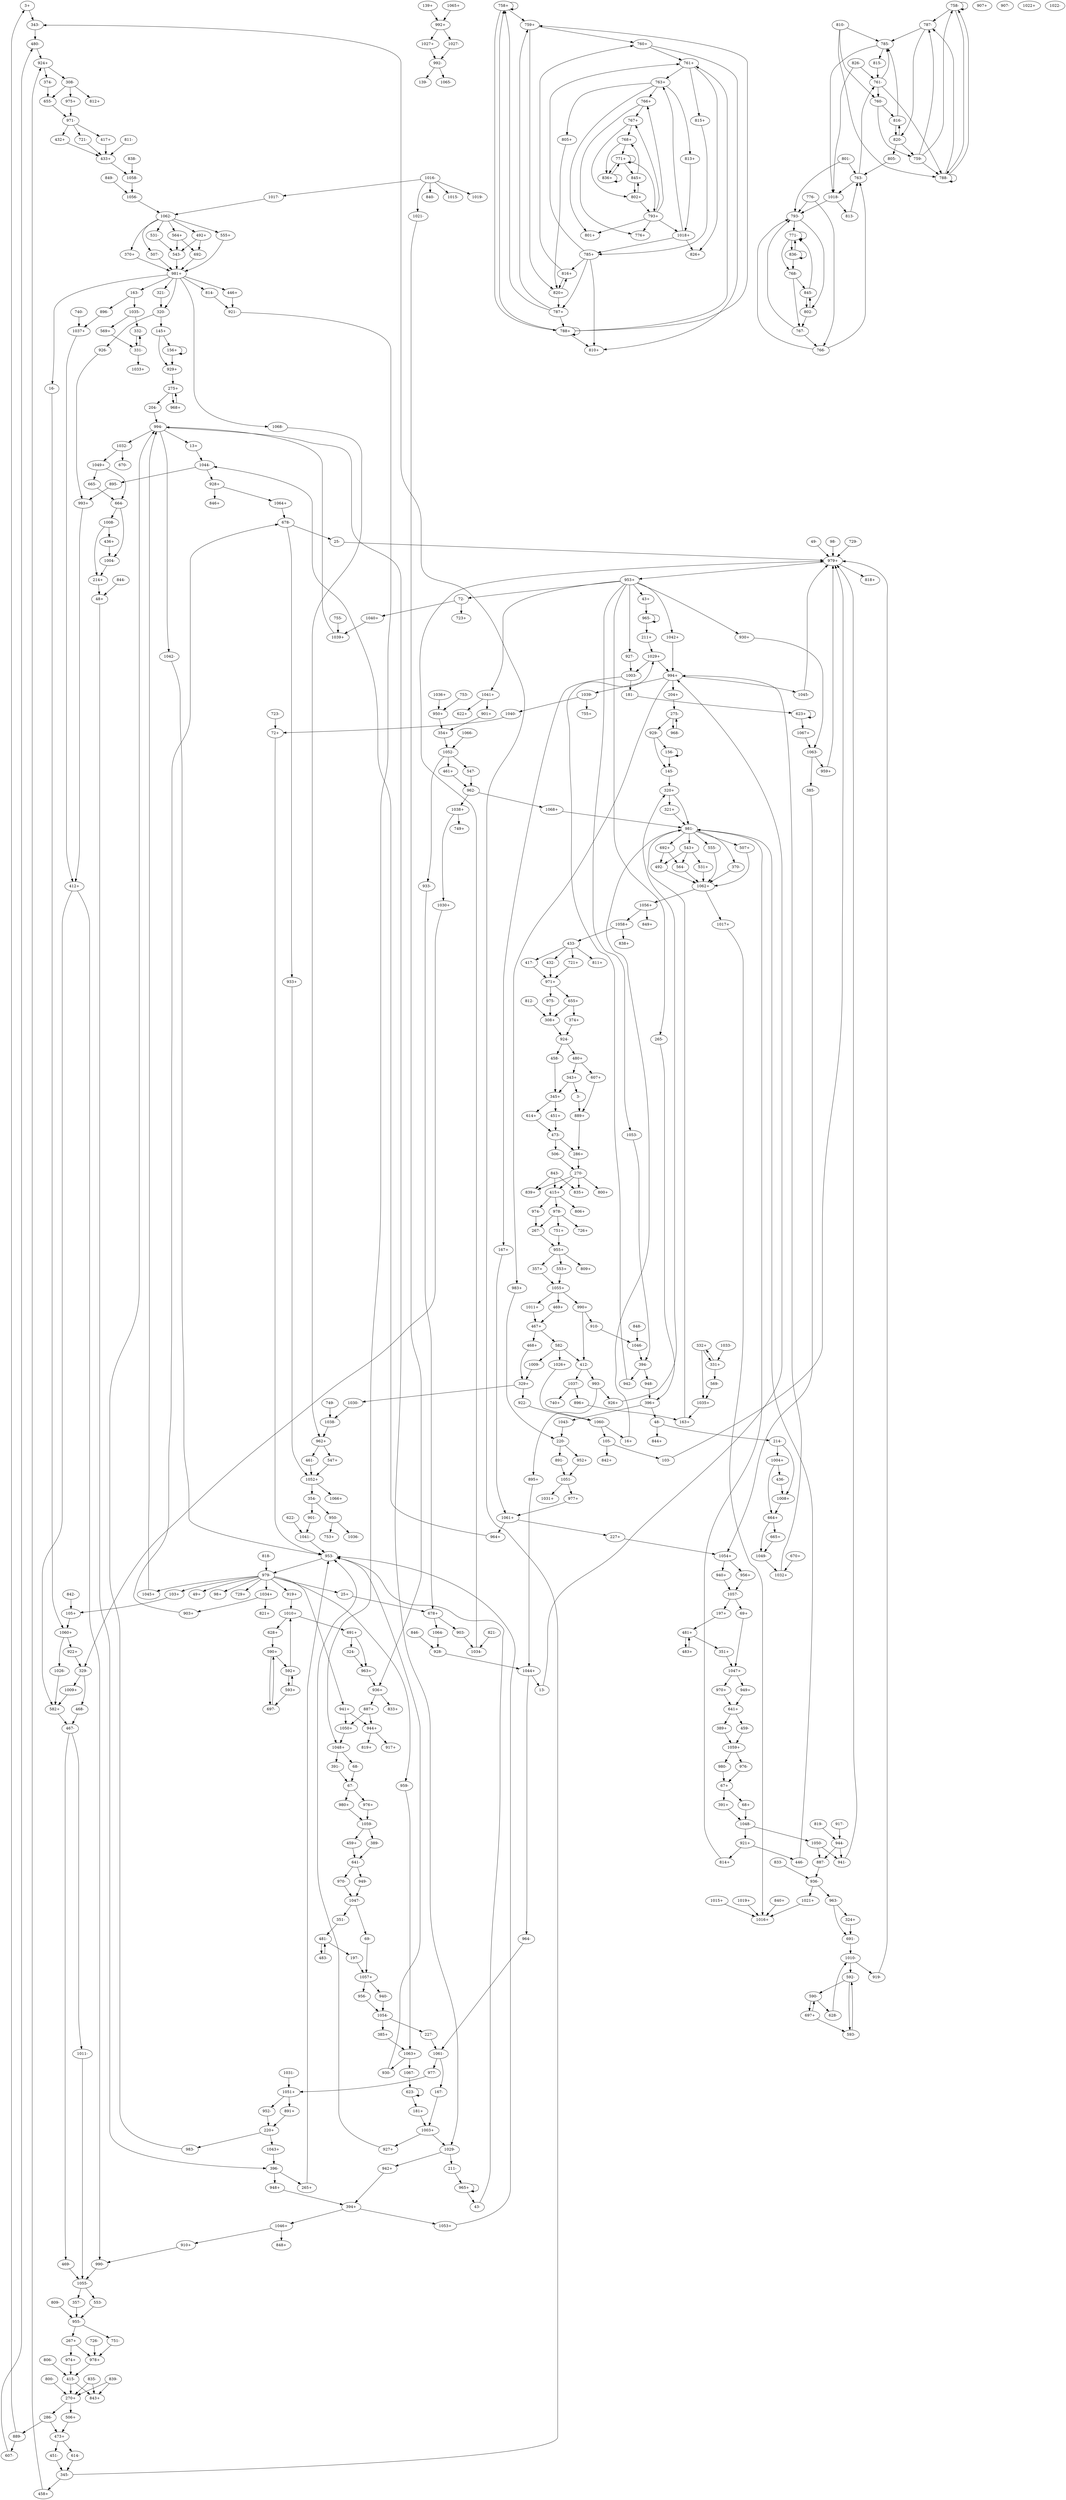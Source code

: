 digraph adj {
graph [k=96]
edge [d=-95]
"3+" [l=181 C=6582]
"3-" [l=181 C=6582]
"13+" [l=51885 C=1941957]
"13-" [l=51885 C=1941957]
"16+" [l=4302 C=156636]
"16-" [l=4302 C=156636]
"25+" [l=47118 C=1579878]
"25-" [l=47118 C=1579878]
"43+" [l=90139 C=2607704]
"43-" [l=90139 C=2607704]
"48+" [l=53007 C=1890434]
"48-" [l=53007 C=1890434]
"49+" [l=26106 C=725198]
"49-" [l=26106 C=725198]
"67+" [l=132 C=2029]
"67-" [l=132 C=2029]
"68+" [l=528 C=12678]
"68-" [l=528 C=12678]
"69+" [l=11473 C=367292]
"69-" [l=11473 C=367292]
"72+" [l=38166 C=1432157]
"72-" [l=38166 C=1432157]
"98+" [l=48884 C=1370904]
"98-" [l=48884 C=1370904]
"103+" [l=34471 C=1302211]
"103-" [l=34471 C=1302211]
"105+" [l=1276 C=47865]
"105-" [l=1276 C=47865]
"139+" [l=9150 C=265242]
"139-" [l=9150 C=265242]
"145+" [l=22200 C=797857]
"145-" [l=22200 C=797857]
"156+" [l=1881 C=69183]
"156-" [l=1881 C=69183]
"163+" [l=350 C=19165]
"163-" [l=350 C=19165]
"167+" [l=44864 C=1351665]
"167-" [l=44864 C=1351665]
"181+" [l=41532 C=1381633]
"181-" [l=41532 C=1381633]
"197+" [l=9313 C=336927]
"197-" [l=9313 C=336927]
"204+" [l=14202 C=515195]
"204-" [l=14202 C=515195]
"211+" [l=39254 C=1178332]
"211-" [l=39254 C=1178332]
"214+" [l=2477 C=88448]
"214-" [l=2477 C=88448]
"220+" [l=165 C=3054]
"220-" [l=165 C=3054]
"227+" [l=2241 C=72974]
"227-" [l=2241 C=72974]
"265+" [l=2547 C=73373]
"265-" [l=2547 C=73373]
"267+" [l=168 C=18447]
"267-" [l=168 C=18447]
"270+" [l=286 C=46417]
"270-" [l=286 C=46417]
"275+" [l=131 C=3286]
"275-" [l=131 C=3286]
"286+" [l=134 C=7956]
"286-" [l=134 C=7956]
"308+" [l=156 C=14797]
"308-" [l=156 C=14797]
"320+" [l=143 C=3873]
"320-" [l=143 C=3873]
"321+" [l=307 C=9457]
"321-" [l=307 C=9457]
"324+" [l=392 C=5524]
"324-" [l=392 C=5524]
"329+" [l=107 C=1008]
"329-" [l=107 C=1008]
"331+" [l=155 C=3597]
"331-" [l=155 C=3597]
"332+" [l=250 C=4123]
"332-" [l=250 C=4123]
"343+" [l=195 C=11540]
"343-" [l=195 C=11540]
"345+" [l=239 C=14249]
"345-" [l=239 C=14249]
"351+" [l=5063 C=164733]
"351-" [l=5063 C=164733]
"354+" [l=212 C=8327]
"354-" [l=212 C=8327]
"357+" [l=191 C=23078]
"357-" [l=191 C=23078]
"370+" [l=246 C=5458]
"370-" [l=246 C=5458]
"374+" [l=303 C=5979]
"374-" [l=303 C=5979]
"385+" [l=2644 C=95093]
"385-" [l=2644 C=95093]
"389+" [l=1997 C=56787]
"389-" [l=1997 C=56787]
"391+" [l=477 C=11357]
"391-" [l=477 C=11357]
"394+" [l=308 C=17439]
"394-" [l=308 C=17439]
"396+" [l=284 C=10398]
"396-" [l=284 C=10398]
"412+" [l=145 C=5036]
"412-" [l=145 C=5036]
"415+" [l=219 C=26354]
"415-" [l=219 C=26354]
"417+" [l=202 C=12619]
"417-" [l=202 C=12619]
"432+" [l=191 C=15404]
"432-" [l=191 C=15404]
"433+" [l=176 C=18499]
"433-" [l=176 C=18499]
"436+" [l=246 C=4919]
"436-" [l=246 C=4919]
"446+" [l=191 C=3356]
"446-" [l=191 C=3356]
"451+" [l=280 C=15746]
"451-" [l=280 C=15746]
"458+" [l=342 C=19893]
"458-" [l=342 C=19893]
"459+" [l=1106 C=33281]
"459-" [l=1106 C=33281]
"461+" [l=191 C=3633]
"461-" [l=191 C=3633]
"467+" [l=152 C=9434]
"467-" [l=152 C=9434]
"468+" [l=281 C=5423]
"468-" [l=281 C=5423]
"469+" [l=191 C=14976]
"469-" [l=191 C=14976]
"473+" [l=131 C=3670]
"473-" [l=131 C=3670]
"480+" [l=231 C=25288]
"480-" [l=231 C=25288]
"481+" [l=193 C=5979]
"481-" [l=193 C=5979]
"483+" [l=183 C=1663]
"483-" [l=183 C=1663]
"492+" [l=164 C=4140]
"492-" [l=164 C=4140]
"506+" [l=195 C=3450]
"506-" [l=195 C=3450]
"507+" [l=344 C=11052]
"507-" [l=344 C=11052]
"531+" [l=190 C=4564]
"531-" [l=190 C=4564]
"543+" [l=176 C=5880]
"543-" [l=176 C=5880]
"547+" [l=191 C=2925]
"547-" [l=191 C=2925]
"553+" [l=191 C=9307]
"553-" [l=191 C=9307]
"555+" [l=326 C=16359]
"555-" [l=326 C=16359]
"564+" [l=176 C=3706]
"564-" [l=176 C=3706]
"569+" [l=256 C=5231]
"569-" [l=256 C=5231]
"582+" [l=161 C=10417]
"582-" [l=161 C=10417]
"590+" [l=103 C=252]
"590-" [l=103 C=252]
"592+" [l=104 C=248]
"592-" [l=104 C=248]
"593+" [l=260 C=2097]
"593-" [l=260 C=2097]
"607+" [l=281 C=14872]
"607-" [l=281 C=14872]
"614+" [l=278 C=6239]
"614-" [l=278 C=6239]
"622+" [l=131 C=142]
"622-" [l=131 C=142]
"623+" [l=203 C=6124]
"623-" [l=203 C=6124]
"628+" [l=189 C=1444]
"628-" [l=189 C=1444]
"641+" [l=152 C=2571]
"641-" [l=152 C=2571]
"655+" [l=189 C=6437]
"655-" [l=189 C=6437]
"664+" [l=98 C=110]
"664-" [l=98 C=110]
"665+" [l=246 C=3969]
"665-" [l=246 C=3969]
"670+" [l=163 C=248]
"670-" [l=163 C=248]
"678+" [l=137 C=2319]
"678-" [l=137 C=2319]
"691+" [l=216 C=2535]
"691-" [l=216 C=2535]
"692+" [l=176 C=667]
"692-" [l=176 C=667]
"697+" [l=260 C=2690]
"697-" [l=260 C=2690]
"721+" [l=191 C=288]
"721-" [l=191 C=288]
"723+" [l=155 C=409]
"723-" [l=155 C=409]
"726+" [l=125 C=143]
"726-" [l=125 C=143]
"729+" [l=117 C=53]
"729-" [l=117 C=53]
"740+" [l=126 C=65]
"740-" [l=126 C=65]
"749+" [l=196 C=376]
"749-" [l=196 C=376]
"751+" [l=191 C=545]
"751-" [l=191 C=545]
"753+" [l=147 C=178]
"753-" [l=147 C=178]
"755+" [l=128 C=135]
"755-" [l=128 C=135]
"758+" [l=96 C=255]
"758-" [l=96 C=255]
"759+" [l=96 C=255]
"759-" [l=96 C=255]
"760+" [l=96 C=255]
"760-" [l=96 C=255]
"761+" [l=96 C=255]
"761-" [l=96 C=255]
"763+" [l=96 C=255]
"763-" [l=96 C=255]
"766+" [l=98 C=765]
"766-" [l=98 C=765]
"767+" [l=98 C=765]
"767-" [l=98 C=765]
"768+" [l=102 C=1697]
"768-" [l=102 C=1697]
"771+" [l=99 C=840]
"771-" [l=99 C=840]
"776+" [l=139 C=238]
"776-" [l=139 C=238]
"785+" [l=96 C=155]
"785-" [l=96 C=155]
"787+" [l=96 C=173]
"787-" [l=96 C=173]
"788+" [l=189 C=4005]
"788-" [l=189 C=4005]
"793+" [l=98 C=436]
"793-" [l=98 C=436]
"800+" [l=117 C=88]
"800-" [l=117 C=88]
"801+" [l=134 C=252]
"801-" [l=134 C=252]
"802+" [l=175 C=304]
"802-" [l=175 C=304]
"805+" [l=162 C=370]
"805-" [l=162 C=370]
"806+" [l=133 C=98]
"806-" [l=133 C=98]
"809+" [l=124 C=74]
"809-" [l=124 C=74]
"810+" [l=142 C=3016]
"810-" [l=142 C=3016]
"811+" [l=128 C=102]
"811-" [l=128 C=102]
"812+" [l=102 C=15]
"812-" [l=102 C=15]
"813+" [l=182 C=390]
"813-" [l=182 C=390]
"814+" [l=191 C=365]
"814-" [l=191 C=365]
"815+" [l=188 C=576]
"815-" [l=188 C=576]
"816+" [l=96 C=3]
"816-" [l=96 C=3]
"818+" [l=114 C=51]
"818-" [l=114 C=51]
"819+" [l=157 C=173]
"819-" [l=157 C=173]
"820+" [l=150 C=173]
"820-" [l=150 C=173]
"821+" [l=187 C=440]
"821-" [l=187 C=440]
"826+" [l=155 C=340]
"826-" [l=155 C=340]
"833+" [l=110 C=34]
"833-" [l=110 C=34]
"835+" [l=128 C=103]
"835-" [l=128 C=103]
"836+" [l=113 C=40]
"836-" [l=113 C=40]
"838+" [l=120 C=90]
"838-" [l=120 C=90]
"839+" [l=119 C=78]
"839-" [l=119 C=78]
"840+" [l=111 C=364]
"840-" [l=111 C=364]
"842+" [l=122 C=64]
"842-" [l=122 C=64]
"843+" [l=106 C=34]
"843-" [l=106 C=34]
"844+" [l=123 C=70]
"844-" [l=123 C=70]
"845+" [l=111 C=38]
"845-" [l=111 C=38]
"846+" [l=103 C=18]
"846-" [l=103 C=18]
"848+" [l=140 C=119]
"848-" [l=140 C=119]
"849+" [l=118 C=57]
"849-" [l=118 C=57]
"887+" [l=209376 C=5742170]
"887-" [l=209376 C=5742170]
"889+" [l=287 C=29551]
"889-" [l=287 C=29551]
"891+" [l=21865 C=678735]
"891-" [l=21865 C=678735]
"895+" [l=81373 C=3058103]
"895-" [l=81373 C=3058103]
"896+" [l=105784 C=3978132]
"896-" [l=105784 C=3978132]
"901+" [l=31616 C=1201541]
"901-" [l=31616 C=1201541]
"903+" [l=20063 C=649116]
"903-" [l=20063 C=649116]
"907+" [l=120053 C=3344930]
"907-" [l=120053 C=3344930]
"910+" [l=29707 C=1011045]
"910-" [l=29707 C=1011045]
"917+" [l=54482 C=1458802]
"917-" [l=54482 C=1458802]
"919+" [l=61723 C=1713480]
"919-" [l=61723 C=1713480]
"921+" [l=21184 C=735067]
"921-" [l=21184 C=735067]
"922+" [l=26212 C=1002168]
"922-" [l=26212 C=1002168]
"924+" [l=426 C=81643]
"924-" [l=426 C=81643]
"926+" [l=90544 C=3370799]
"926-" [l=90544 C=3370799]
"927+" [l=9439 C=314995]
"927-" [l=9439 C=314995]
"928+" [l=51601 C=1632412]
"928-" [l=51601 C=1632412]
"929+" [l=17453 C=653815]
"929-" [l=17453 C=653815]
"930+" [l=22324 C=645723]
"930-" [l=22324 C=645723]
"933+" [l=11537 C=363442]
"933-" [l=11537 C=363442]
"936+" [l=66736 C=1841448]
"936-" [l=66736 C=1841448]
"940+" [l=6282 C=233328]
"940-" [l=6282 C=233328]
"941+" [l=22845 C=676824]
"941-" [l=22845 C=676824]
"942+" [l=58615 C=2340307]
"942-" [l=58615 C=2340307]
"944+" [l=36009 C=960657]
"944-" [l=36009 C=960657]
"948+" [l=3053 C=101752]
"948-" [l=3053 C=101752]
"949+" [l=4786 C=170612]
"949-" [l=4786 C=170612]
"950+" [l=50197 C=1887848]
"950-" [l=50197 C=1887848]
"952+" [l=3227 C=102880]
"952-" [l=3227 C=102880]
"953+" [l=356 C=63150]
"953-" [l=356 C=63150]
"955+" [l=471 C=93290]
"955-" [l=471 C=93290]
"956+" [l=7657 C=247441]
"956-" [l=7657 C=247441]
"959+" [l=82230 C=2392414]
"959-" [l=82230 C=2392414]
"962+" [l=883 C=62946]
"962-" [l=883 C=62946]
"963+" [l=2421 C=68383]
"963-" [l=2421 C=68383]
"964+" [l=4215 C=127437]
"964-" [l=4215 C=127437]
"965+" [l=436 C=19689]
"965-" [l=436 C=19689]
"968+" [l=1264 C=46308]
"968-" [l=1264 C=46308]
"970+" [l=4863 C=145925]
"970-" [l=4863 C=145925]
"971+" [l=523 C=106873]
"971-" [l=523 C=106873]
"974+" [l=325 C=11529]
"974-" [l=325 C=11529]
"975+" [l=192 C=19619]
"975-" [l=192 C=19619]
"976+" [l=1277 C=37469]
"976-" [l=1277 C=37469]
"977+" [l=2973 C=93593]
"977-" [l=2973 C=93593]
"978+" [l=273 C=40595]
"978-" [l=273 C=40595]
"979+" [l=389 C=70652]
"979-" [l=389 C=70652]
"980+" [l=1374 C=45594]
"980-" [l=1374 C=45594]
"981+" [l=131 C=8342]
"981-" [l=131 C=8342]
"983+" [l=48657 C=1526556]
"983-" [l=48657 C=1526556]
"990+" [l=333 C=15900]
"990-" [l=333 C=15900]
"992+" [l=151 C=3997]
"992-" [l=151 C=3997]
"993+" [l=206 C=4867]
"993-" [l=206 C=4867]
"994+" [l=177 C=11391]
"994-" [l=177 C=11391]
"1003+" [l=173 C=7638]
"1003-" [l=173 C=7638]
"1004+" [l=218 C=4437]
"1004-" [l=218 C=4437]
"1008+" [l=214 C=4093]
"1008-" [l=214 C=4093]
"1009+" [l=217 C=4814]
"1009-" [l=217 C=4814]
"1010+" [l=140 C=2260]
"1010-" [l=140 C=2260]
"1011+" [l=191 C=5213]
"1011-" [l=191 C=5213]
"1015+" [l=152 C=762]
"1015-" [l=152 C=762]
"1016+" [l=125 C=7164]
"1016-" [l=125 C=7164]
"1017+" [l=188 C=676]
"1017-" [l=188 C=676]
"1018+" [l=98 C=430]
"1018-" [l=98 C=430]
"1019+" [l=113 C=800]
"1019-" [l=113 C=800]
"1021+" [l=189 C=821]
"1021-" [l=189 C=821]
"1022+" [l=126 C=7242]
"1022-" [l=126 C=7242]
"1026+" [l=32888 C=1232959]
"1026-" [l=32888 C=1232959]
"1027+" [l=1931 C=58075]
"1027-" [l=1931 C=58075]
"1029+" [l=113 C=2491]
"1029-" [l=113 C=2491]
"1030+" [l=75766 C=2712394]
"1030-" [l=75766 C=2712394]
"1031+" [l=16766 C=514697]
"1031-" [l=16766 C=514697]
"1032+" [l=268273 C=9739814]
"1032-" [l=268273 C=9739814]
"1033+" [l=172481 C=6435395]
"1033-" [l=172481 C=6435395]
"1034+" [l=126511 C=4169438]
"1034-" [l=126511 C=4169438]
"1035+" [l=192717 C=7190025]
"1035-" [l=192717 C=7190025]
"1036+" [l=101714 C=3778558]
"1036-" [l=101714 C=3778558]
"1037+" [l=43734 C=1633226]
"1037-" [l=43734 C=1633226]
"1038+" [l=146791 C=5354006]
"1038-" [l=146791 C=5354006]
"1039+" [l=61726 C=2337519]
"1039-" [l=61726 C=2337519]
"1040+" [l=225065 C=8476738]
"1040-" [l=225065 C=8476738]
"1041+" [l=22798 C=835553]
"1041-" [l=22798 C=835553]
"1042+" [l=75544 C=2379474]
"1042-" [l=75544 C=2379474]
"1043+" [l=37348 C=1111486]
"1043-" [l=37348 C=1111486]
"1044+" [l=6142 C=420109]
"1044-" [l=6142 C=420109]
"1045+" [l=147541 C=5443491]
"1045-" [l=147541 C=5443491]
"1046+" [l=46234 C=1606563]
"1046-" [l=46234 C=1606563]
"1047+" [l=1649 C=83701]
"1047-" [l=1649 C=83701]
"1048+" [l=4635 C=265234]
"1048-" [l=4635 C=265234]
"1049+" [l=75517 C=2719051]
"1049-" [l=75517 C=2719051]
"1050+" [l=51540 C=1563946]
"1050-" [l=51540 C=1563946]
"1051+" [l=635 C=28932]
"1051-" [l=635 C=28932]
"1052+" [l=2039 C=196555]
"1052-" [l=2039 C=196555]
"1053+" [l=303326 C=10360232]
"1053-" [l=303326 C=10360232]
"1054+" [l=2241 C=131726]
"1054-" [l=2241 C=131726]
"1055+" [l=366 C=65473]
"1055-" [l=366 C=65473]
"1056+" [l=810 C=176459]
"1056-" [l=810 C=176459]
"1057+" [l=814 C=43363]
"1057-" [l=814 C=43363]
"1058+" [l=603 C=122781]
"1058-" [l=603 C=122781]
"1059+" [l=2563 C=146500]
"1059-" [l=2563 C=146500]
"1060+" [l=1163 C=59826]
"1060-" [l=1163 C=59826]
"1061+" [l=485 C=21384]
"1061-" [l=485 C=21384]
"1062+" [l=386 C=69312]
"1062-" [l=386 C=69312]
"1063+" [l=343 C=11938]
"1063-" [l=343 C=11938]
"1064+" [l=127172 C=4171616]
"1064-" [l=127172 C=4171616]
"1065+" [l=191761 C=5885626]
"1065-" [l=191761 C=5885626]
"1066+" [l=73833 C=2393604]
"1066-" [l=73833 C=2393604]
"1067+" [l=101739 C=3414872]
"1067-" [l=101739 C=3414872]
"1068+" [l=45253 C=1724496]
"1068-" [l=45253 C=1724496]
"3+" -> "343-"
"3-" -> "889+"
"13+" -> "1044-"
"13-" -> "994+" [d=-76]
"16+" -> "981-" [d=-87]
"16-" -> "1060+"
"25+" -> "678+"
"25-" -> "979+" [d=-30]
"43+" -> "965-"
"43-" -> "953-" [d=-92]
"48+" -> "396-"
"48-" -> "214-"
"48-" -> "844+"
"49-" -> "979+" [d=-30]
"67+" -> "68+"
"67+" -> "391+"
"67-" -> "976+"
"67-" -> "980+"
"68+" -> "1048-"
"68-" -> "67-"
"69+" -> "1047+"
"69-" -> "1057+"
"72+" -> "953-" [d=-91]
"72-" -> "723+"
"72-" -> "1040+"
"98-" -> "979+" [d=-30]
"103+" -> "105+"
"103-" -> "979+" [d=-31]
"105+" -> "1060+"
"105-" -> "103-"
"105-" -> "842+"
"139+" -> "992+"
"145+" -> "156+"
"145+" -> "929+"
"145-" -> "320+"
"156+" -> "156+"
"156+" -> "929+"
"156-" -> "145-"
"156-" -> "156-"
"163+" -> "981-" [d=-89]
"163-" -> "896-"
"163-" -> "1035-"
"167+" -> "1061+"
"167-" -> "1003+"
"181+" -> "1003+"
"181-" -> "623+"
"197+" -> "481+"
"197-" -> "1057+"
"204+" -> "275-"
"204-" -> "994-" [d=-93]
"211+" -> "1029+"
"211-" -> "965+"
"214+" -> "48+"
"214-" -> "1004+"
"214-" -> "1008+" [d=-91]
"220+" -> "983-"
"220+" -> "1043+"
"220-" -> "891-"
"220-" -> "952+"
"227+" -> "1054+"
"227-" -> "1061-"
"265+" -> "953-" [d=-91]
"265-" -> "396+"
"267+" -> "974+"
"267+" -> "978+" [d=-72]
"267-" -> "955+"
"270+" -> "286-"
"270+" -> "506+"
"270-" -> "800+"
"270-" -> "415+" [d=-93]
"270-" -> "835+" [d=-93]
"270-" -> "839+" [d=-93]
"275+" -> "204-"
"275+" -> "968+"
"275-" -> "929-"
"275-" -> "968-"
"286+" -> "270-"
"286-" -> "889-"
"286-" -> "473+" [d=-34]
"308+" -> "924-"
"308-" -> "812+"
"308-" -> "975+" [d=-52]
"308-" -> "655-" [d=-49]
"320+" -> "321+"
"320+" -> "981-" [d=-18]
"320-" -> "145+"
"320-" -> "926-"
"321+" -> "981-" [d=-93]
"321-" -> "320-"
"324+" -> "691-"
"324-" -> "963+"
"329+" -> "922-"
"329+" -> "1030-"
"329-" -> "468-"
"329-" -> "1009+"
"331+" -> "332+"
"331+" -> "569-"
"331-" -> "332-" [d=-78]
"331-" -> "1033+"
"332+" -> "331+" [d=-78]
"332+" -> "1035+" [d=-89]
"332-" -> "331-"
"343+" -> "3-"
"343+" -> "345+" [d=-82]
"343-" -> "480-"
"345+" -> "451+"
"345+" -> "614+"
"345-" -> "458+"
"345-" -> "343-" [d=-82]
"351+" -> "1047+"
"351-" -> "481-"
"354+" -> "1052-"
"354-" -> "901-"
"354-" -> "950-"
"357+" -> "1055+"
"357-" -> "955-" [d=-94]
"370+" -> "981+" [d=-92]
"370-" -> "1062+" [d=-93]
"374+" -> "924-"
"374-" -> "655-"
"385+" -> "1063+"
"385-" -> "1054+"
"389+" -> "1059+"
"389-" -> "641-"
"391+" -> "1048-"
"391-" -> "67-"
"394+" -> "1046+"
"394+" -> "1053+"
"394-" -> "942-"
"394-" -> "948-"
"396+" -> "48-"
"396+" -> "1043-"
"396-" -> "265+"
"396-" -> "948+"
"412+" -> "990-" [d=-45]
"412+" -> "582+" [d=-45]
"412-" -> "993-"
"412-" -> "1037-"
"415+" -> "974-"
"415+" -> "806+" [d=-66]
"415+" -> "978-" [d=-66]
"415-" -> "843+"
"415-" -> "270+" [d=-93]
"417+" -> "433+" [d=-36]
"417-" -> "971+"
"432+" -> "433+" [d=-18]
"432-" -> "971+" [d=-18]
"433+" -> "1058-"
"433-" -> "811+"
"433-" -> "417-" [d=-36]
"433-" -> "432-" [d=-18]
"433-" -> "721+" [d=-18]
"436+" -> "1004-"
"436-" -> "1008+"
"446+" -> "921-"
"446-" -> "981-" [d=-81]
"451+" -> "473-"
"451-" -> "345-"
"458+" -> "924+"
"458-" -> "345+"
"459+" -> "641-"
"459-" -> "1059+"
"461+" -> "962-"
"461-" -> "1052+" [d=-91]
"467+" -> "468+"
"467+" -> "582-"
"467-" -> "469-"
"467-" -> "1011-"
"468+" -> "329+"
"468-" -> "467-"
"469+" -> "467+"
"469-" -> "1055-" [d=-76]
"473+" -> "451-"
"473+" -> "614-"
"473-" -> "506-"
"473-" -> "286+" [d=-34]
"480+" -> "343+"
"480+" -> "607+"
"480-" -> "924+"
"481+" -> "351+"
"481+" -> "483+"
"481-" -> "197-"
"481-" -> "483-"
"483+" -> "481+"
"483-" -> "481-"
"492+" -> "543-" [d=-80]
"492+" -> "692-" [d=-80]
"492-" -> "1062+" [d=-75]
"506+" -> "473+"
"506-" -> "270-"
"507+" -> "1062+" [d=-93]
"507-" -> "981+" [d=-87]
"531+" -> "1062+" [d=-93]
"531-" -> "543-" [d=-87]
"543+" -> "492-" [d=-80]
"543+" -> "531+" [d=-87]
"543+" -> "564-" [d=-80]
"543-" -> "981+" [d=-21]
"547+" -> "1052+" [d=-91]
"547-" -> "962-"
"553+" -> "1055+"
"553-" -> "955-" [d=-94]
"555+" -> "981+" [d=-87]
"555-" -> "1062+" [d=-75]
"564+" -> "692-" [d=-80]
"564+" -> "543-" [d=-80]
"564-" -> "1062+" [d=-84]
"569+" -> "331-"
"569-" -> "1035+"
"582+" -> "467-"
"582-" -> "1009-"
"582-" -> "412-" [d=-45]
"582-" -> "1026+" [d=-45]
"590+" -> "592+" [d=-94]
"590+" -> "697-" [d=-94]
"590-" -> "628-"
"590-" -> "697+"
"592+" -> "593+"
"592+" -> "1010+" [d=-78]
"592-" -> "590-" [d=-94]
"592-" -> "593-" [d=-94]
"593+" -> "697-" [d=-94]
"593+" -> "592+" [d=-94]
"593-" -> "592-"
"607+" -> "889+"
"607-" -> "480-"
"614+" -> "473-"
"614-" -> "345-"
"622-" -> "1041-"
"623+" -> "623+" [d=-14]
"623+" -> "1067+"
"623-" -> "181+"
"623-" -> "623-" [d=-14]
"628+" -> "590+"
"628-" -> "1010-"
"641+" -> "389+"
"641+" -> "459-"
"641-" -> "949-"
"641-" -> "970-"
"655+" -> "374+"
"655+" -> "308+" [d=-49]
"655-" -> "971-"
"664+" -> "665+"
"664+" -> "1049-" [d=-83]
"664-" -> "1004-"
"664-" -> "1008-"
"665+" -> "1049-"
"665-" -> "664-"
"670+" -> "1032+"
"678+" -> "903-"
"678+" -> "1064-"
"678-" -> "25-"
"678-" -> "933+"
"691+" -> "324-"
"691+" -> "963+" [d=-87]
"691-" -> "1010-"
"692+" -> "492-" [d=-80]
"692+" -> "564-" [d=-80]
"692-" -> "981+" [d=-21]
"697+" -> "593-" [d=-94]
"697+" -> "590-" [d=-94]
"697-" -> "590+"
"721+" -> "971+" [d=-18]
"721-" -> "433+" [d=-18]
"723-" -> "72+"
"726-" -> "978+" [d=-82]
"729-" -> "979+"
"740-" -> "1037+"
"749-" -> "1038-"
"751+" -> "955+"
"751-" -> "978+"
"753-" -> "950+"
"755-" -> "1039+"
"758+" -> "758+"
"758+" -> "759+"
"758+" -> "788+"
"758-" -> "758-"
"758-" -> "787-"
"758-" -> "788-" [d=-93]
"759+" -> "760+"
"759+" -> "820+" [d=-55]
"759-" -> "758-"
"759-" -> "787-"
"759-" -> "788-" [d=-93]
"760+" -> "761+"
"760+" -> "810+"
"760-" -> "759-"
"760-" -> "816-"
"761+" -> "815+"
"761+" -> "763+" [d=-92]
"761+" -> "826+" [d=-92]
"761-" -> "760-"
"761-" -> "788-" [d=-93]
"761-" -> "785-" [d=-93]
"763+" -> "805+"
"763+" -> "813+" [d=-93]
"763+" -> "766+" [d=-92]
"763+" -> "801+" [d=-92]
"763-" -> "761-" [d=-92]
"763-" -> "1018-" [d=-89]
"766+" -> "767+"
"766+" -> "776+"
"766-" -> "763-" [d=-92]
"766-" -> "793-" [d=-82]
"767+" -> "768+"
"767+" -> "802+"
"767-" -> "766-"
"767-" -> "793-" [d=-82]
"768+" -> "771+" [d=-91]
"768+" -> "836+" [d=-17]
"768-" -> "767-"
"768-" -> "845-"
"771+" -> "836+" [d=-17]
"771+" -> "771+" [d=-30]
"771+" -> "793+" [d=-46]
"771+" -> "845+" [d=-46]
"771-" -> "768-" [d=-91]
"771-" -> "836-" [d=-91]
"771-" -> "771-" [d=-30]
"776-" -> "766-"
"776-" -> "793-" [d=-82]
"785+" -> "787+" [d=-94]
"785+" -> "816+" [d=-94]
"785+" -> "761+" [d=-93]
"785+" -> "810+" [d=-93]
"785-" -> "815-"
"785-" -> "1018-" [d=-92]
"787+" -> "758+"
"787+" -> "759+"
"787+" -> "788+"
"787-" -> "820-"
"787-" -> "785-" [d=-94]
"788+" -> "761+" [d=-93]
"788+" -> "810+" [d=-93]
"788+" -> "758+" [d=-93]
"788+" -> "759+" [d=-93]
"788+" -> "788+" [d=-93]
"788-" -> "758-"
"788-" -> "787-"
"788-" -> "788-" [d=-93]
"793+" -> "1018+" [d=-91]
"793+" -> "766+" [d=-82]
"793+" -> "801+" [d=-82]
"793+" -> "767+" [d=-82]
"793+" -> "776+" [d=-82]
"793-" -> "802-"
"793-" -> "771-" [d=-46]
"800-" -> "270+"
"801-" -> "763-" [d=-92]
"801-" -> "793-" [d=-82]
"802+" -> "793+"
"802+" -> "845+"
"802-" -> "767-"
"802-" -> "845-"
"805+" -> "820+" [d=-54]
"805-" -> "763-"
"806-" -> "415-" [d=-66]
"809-" -> "955-"
"810-" -> "760-"
"810-" -> "788-" [d=-93]
"810-" -> "785-" [d=-93]
"811-" -> "433+"
"812-" -> "308+"
"813+" -> "1018+"
"813-" -> "763-" [d=-93]
"814+" -> "981-" [d=-81]
"814-" -> "921-"
"815+" -> "785+"
"815-" -> "761-"
"816+" -> "760+"
"816+" -> "820+" [d=-55]
"816-" -> "820-"
"816-" -> "785-" [d=-94]
"818-" -> "979-"
"819-" -> "944-"
"820+" -> "787+"
"820+" -> "816+"
"820-" -> "805-" [d=-54]
"820-" -> "759-" [d=-55]
"820-" -> "816-" [d=-55]
"821-" -> "1034-"
"826-" -> "761-" [d=-92]
"826-" -> "1018-" [d=-89]
"833-" -> "936-"
"835-" -> "843+"
"835-" -> "270+" [d=-93]
"836+" -> "771+" [d=-91]
"836+" -> "836+" [d=-17]
"836-" -> "771-" [d=-17]
"836-" -> "768-" [d=-17]
"836-" -> "836-" [d=-17]
"838-" -> "1058-"
"839-" -> "843+"
"839-" -> "270+" [d=-93]
"840+" -> "1016+" [d=-93]
"842-" -> "105+"
"843-" -> "415+"
"843-" -> "835+"
"843-" -> "839+"
"844-" -> "48+"
"845+" -> "768+"
"845+" -> "802+"
"845-" -> "802-"
"845-" -> "771-" [d=-46]
"846-" -> "928-"
"848-" -> "1046-"
"849-" -> "1056-"
"887+" -> "944+"
"887+" -> "1050+"
"887-" -> "936-"
"889+" -> "286+"
"889-" -> "3+"
"889-" -> "607-"
"891+" -> "220+"
"891-" -> "1051-"
"895+" -> "1044+"
"895-" -> "993+"
"896+" -> "163+"
"896-" -> "1037+"
"901+" -> "354+"
"901-" -> "1041-"
"903+" -> "678-"
"903-" -> "1034-"
"910+" -> "990-"
"910-" -> "1046-"
"917-" -> "944-"
"919+" -> "1010+"
"919-" -> "979+" [d=-30]
"921+" -> "446-"
"921+" -> "814+"
"921-" -> "1048+"
"922+" -> "329-"
"922-" -> "1060-"
"924+" -> "308-"
"924+" -> "374-"
"924-" -> "458-"
"924-" -> "480+"
"926+" -> "320+"
"926-" -> "993+"
"927+" -> "953-" [d=-91]
"927-" -> "1003-"
"928+" -> "846+"
"928+" -> "1064+"
"928-" -> "1044+"
"929+" -> "275+"
"929-" -> "145-"
"929-" -> "156-"
"930+" -> "1063-"
"930-" -> "953-" [d=-89]
"933+" -> "1052+"
"933-" -> "678+"
"936+" -> "833+"
"936+" -> "887+"
"936-" -> "963-"
"936-" -> "1021+"
"940+" -> "1057-"
"940-" -> "1054-"
"941+" -> "944+"
"941+" -> "1050+"
"941-" -> "979+" [d=-30]
"942+" -> "394+"
"942-" -> "1029+"
"944+" -> "819+"
"944+" -> "917+"
"944-" -> "887-"
"944-" -> "941-"
"948+" -> "394+"
"948-" -> "396+"
"949+" -> "641+"
"949-" -> "1047-"
"950+" -> "354+"
"950-" -> "753+"
"950-" -> "1036-"
"952+" -> "1051-"
"952-" -> "220+"
"953+" -> "43+" [d=-92]
"953+" -> "72-" [d=-91]
"953+" -> "265-" [d=-91]
"953+" -> "927-" [d=-91]
"953+" -> "930+" [d=-89]
"953+" -> "1041+"
"953+" -> "1042+" [d=-89]
"953+" -> "1053-" [d=-91]
"953-" -> "979-"
"955+" -> "809+"
"955+" -> "357+" [d=-94]
"955+" -> "553+" [d=-94]
"955-" -> "267+"
"955-" -> "751-"
"956+" -> "1057-"
"956-" -> "1054-"
"959+" -> "979+" [d=-30]
"959-" -> "1063+"
"962+" -> "461-"
"962+" -> "547+"
"962-" -> "1038+"
"962-" -> "1068+"
"963+" -> "936+"
"963-" -> "324+"
"963-" -> "691-" [d=-87]
"964+" -> "1044-"
"964-" -> "1061-"
"965+" -> "43-"
"965+" -> "965+" [d=-68]
"965-" -> "211+"
"965-" -> "965-" [d=-68]
"968+" -> "275+"
"968-" -> "275-"
"970+" -> "641+"
"970-" -> "1047-"
"971+" -> "655+"
"971+" -> "975-"
"971-" -> "417+"
"971-" -> "432+" [d=-18]
"971-" -> "721-" [d=-18]
"974+" -> "415-"
"974-" -> "267-"
"975+" -> "971-"
"975-" -> "308+" [d=-52]
"976+" -> "1059-"
"976-" -> "67+"
"977+" -> "1061+"
"977-" -> "1051+"
"978+" -> "415-" [d=-66]
"978-" -> "751+"
"978-" -> "726+" [d=-82]
"978-" -> "267-" [d=-72]
"979+" -> "818+"
"979+" -> "953+"
"979-" -> "729+"
"979-" -> "25+" [d=-30]
"979-" -> "941+" [d=-30]
"979-" -> "103+" [d=-31]
"979-" -> "98+" [d=-30]
"979-" -> "959-" [d=-30]
"979-" -> "49+" [d=-30]
"979-" -> "919+" [d=-30]
"979-" -> "1034+" [d=-31]
"979-" -> "1045+" [d=-30]
"980+" -> "1059-"
"980-" -> "67+"
"981+" -> "321-" [d=-93]
"981+" -> "163-" [d=-89]
"981+" -> "320-" [d=-18]
"981+" -> "16-" [d=-87]
"981+" -> "446+" [d=-81]
"981+" -> "814-" [d=-81]
"981+" -> "1068-" [d=-94]
"981-" -> "370-" [d=-92]
"981-" -> "507+" [d=-87]
"981-" -> "555-" [d=-87]
"981-" -> "543+" [d=-21]
"981-" -> "692+" [d=-21]
"983+" -> "220-"
"983-" -> "994-" [d=-85]
"990+" -> "910-"
"990+" -> "412-" [d=-45]
"990-" -> "1055-"
"992+" -> "1027+"
"992+" -> "1027-"
"992-" -> "139-"
"992-" -> "1065-"
"993+" -> "412+"
"993-" -> "895+"
"993-" -> "926+"
"994+" -> "204+" [d=-93]
"994+" -> "983+" [d=-85]
"994+" -> "1039-"
"994+" -> "1045-" [d=-85]
"994-" -> "1029-"
"994-" -> "13+" [d=-76]
"994-" -> "1032-" [d=-77]
"994-" -> "1042-" [d=-76]
"1003+" -> "927+"
"1003+" -> "1029-"
"1003-" -> "167+"
"1003-" -> "181-"
"1004+" -> "436-"
"1004+" -> "664+"
"1004-" -> "214+"
"1008+" -> "664+"
"1008-" -> "436+"
"1008-" -> "214+" [d=-91]
"1009+" -> "582+"
"1009-" -> "329+"
"1010+" -> "628+"
"1010+" -> "691+"
"1010-" -> "919-"
"1010-" -> "592-" [d=-78]
"1011+" -> "467+"
"1011-" -> "1055-" [d=-76]
"1015+" -> "1016+"
"1016-" -> "1015-"
"1016-" -> "1019-"
"1016-" -> "1021-" [d=-94]
"1016-" -> "840-" [d=-93]
"1016-" -> "1017-" [d=-93]
"1017+" -> "1016+" [d=-93]
"1017-" -> "1062-"
"1018+" -> "785+" [d=-92]
"1018+" -> "763+" [d=-89]
"1018+" -> "826+" [d=-89]
"1018-" -> "813-"
"1018-" -> "793-" [d=-91]
"1019+" -> "1016+"
"1021+" -> "1016+" [d=-94]
"1021-" -> "936+"
"1026+" -> "1060-"
"1026-" -> "582+" [d=-45]
"1027+" -> "992-"
"1027-" -> "992-"
"1029+" -> "994+"
"1029+" -> "1003-"
"1029-" -> "211-"
"1029-" -> "942+"
"1030+" -> "329-"
"1030-" -> "1038-"
"1031-" -> "1051+"
"1032+" -> "994+" [d=-77]
"1032-" -> "670-"
"1032-" -> "1049+"
"1033-" -> "331+"
"1034+" -> "821+"
"1034+" -> "903+"
"1034-" -> "979+" [d=-31]
"1035+" -> "163+"
"1035-" -> "569+"
"1035-" -> "332-" [d=-89]
"1036+" -> "950+"
"1037+" -> "412+"
"1037-" -> "740+"
"1037-" -> "896+"
"1038+" -> "749+"
"1038+" -> "1030+"
"1038-" -> "962+"
"1039+" -> "994-"
"1039-" -> "755+"
"1039-" -> "1040-"
"1040+" -> "1039+"
"1040-" -> "72+"
"1041+" -> "622+"
"1041+" -> "901+"
"1041-" -> "953-"
"1042+" -> "994+" [d=-76]
"1042-" -> "953-" [d=-89]
"1043+" -> "396-"
"1043-" -> "220-"
"1044+" -> "13-"
"1044+" -> "964-"
"1044-" -> "895-"
"1044-" -> "928+"
"1045+" -> "994-" [d=-85]
"1045-" -> "979+" [d=-30]
"1046+" -> "848+"
"1046+" -> "910+"
"1046-" -> "394-"
"1047+" -> "949+"
"1047+" -> "970+"
"1047-" -> "69-"
"1047-" -> "351-"
"1048+" -> "68-"
"1048+" -> "391-"
"1048-" -> "921+"
"1048-" -> "1050-"
"1049+" -> "665-"
"1049+" -> "664-" [d=-83]
"1049-" -> "1032+"
"1050+" -> "1048+"
"1050-" -> "887-"
"1050-" -> "941-"
"1051+" -> "891+"
"1051+" -> "952-"
"1051-" -> "977+"
"1051-" -> "1031+"
"1052+" -> "354-"
"1052+" -> "1066+"
"1052-" -> "933-"
"1052-" -> "461+" [d=-91]
"1052-" -> "547-" [d=-91]
"1053+" -> "953-" [d=-91]
"1053-" -> "394-"
"1054+" -> "940+"
"1054+" -> "956+"
"1054-" -> "227-"
"1054-" -> "385+"
"1055+" -> "990+"
"1055+" -> "469+" [d=-76]
"1055+" -> "1011+" [d=-76]
"1055-" -> "357-"
"1055-" -> "553-"
"1056+" -> "849+"
"1056+" -> "1058+"
"1056-" -> "1062-"
"1057+" -> "940-"
"1057+" -> "956-"
"1057-" -> "69+"
"1057-" -> "197+"
"1058+" -> "433-"
"1058+" -> "838+"
"1058-" -> "1056-"
"1059+" -> "976-"
"1059+" -> "980-"
"1059-" -> "389-"
"1059-" -> "459+"
"1060+" -> "922+"
"1060+" -> "1026-"
"1060-" -> "16+"
"1060-" -> "105-"
"1061+" -> "227+"
"1061+" -> "964+"
"1061-" -> "167-"
"1061-" -> "977-"
"1062+" -> "1017+"
"1062+" -> "1056+"
"1062-" -> "370+" [d=-93]
"1062-" -> "507-" [d=-93]
"1062-" -> "531-" [d=-93]
"1062-" -> "564+" [d=-84]
"1062-" -> "492+" [d=-75]
"1062-" -> "555+" [d=-75]
"1063+" -> "930-"
"1063+" -> "1067-"
"1063-" -> "385-"
"1063-" -> "959+"
"1064+" -> "678-"
"1064-" -> "928-"
"1065+" -> "992+"
"1066-" -> "1052-"
"1067+" -> "1063-"
"1067-" -> "623-"
"1068+" -> "981-" [d=-94]
"1068-" -> "962+"
}
